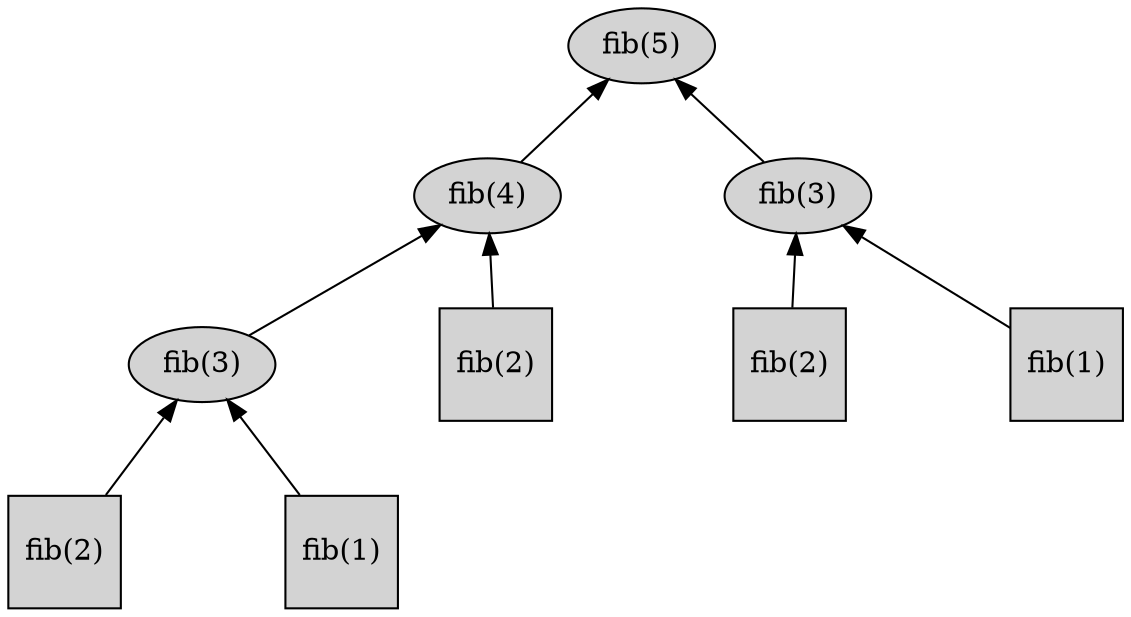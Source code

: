 digraph fib_bad {
    graph [rankdir=BT];
    node [style=filled];
    nodesep=1.1;

    fib_5 [label="fib(5)"];
    fib_4 [label="fib(4)"];
    fib_3_0 [label="fib(3)"];

    {fib_4 fib_3_0} -> fib_5

    fib_3_1 [label="fib(3)"];
    fib_2_0 [label="fib(2)", shape="square"];

    {fib_3_1 fib_2_0} -> fib_4

    fib_2_1 [label="fib(2)", shape="square"];
    fib_1_0 [label="fib(1)", shape="square"];

    {fib_2_1 fib_1_0} -> fib_3_1

    fib_2_2 [label="fib(2)", shape="square"];
    fib_1_1 [label="fib(1)", shape="square"];

    {fib_2_2 fib_1_1} -> fib_3_0
}
